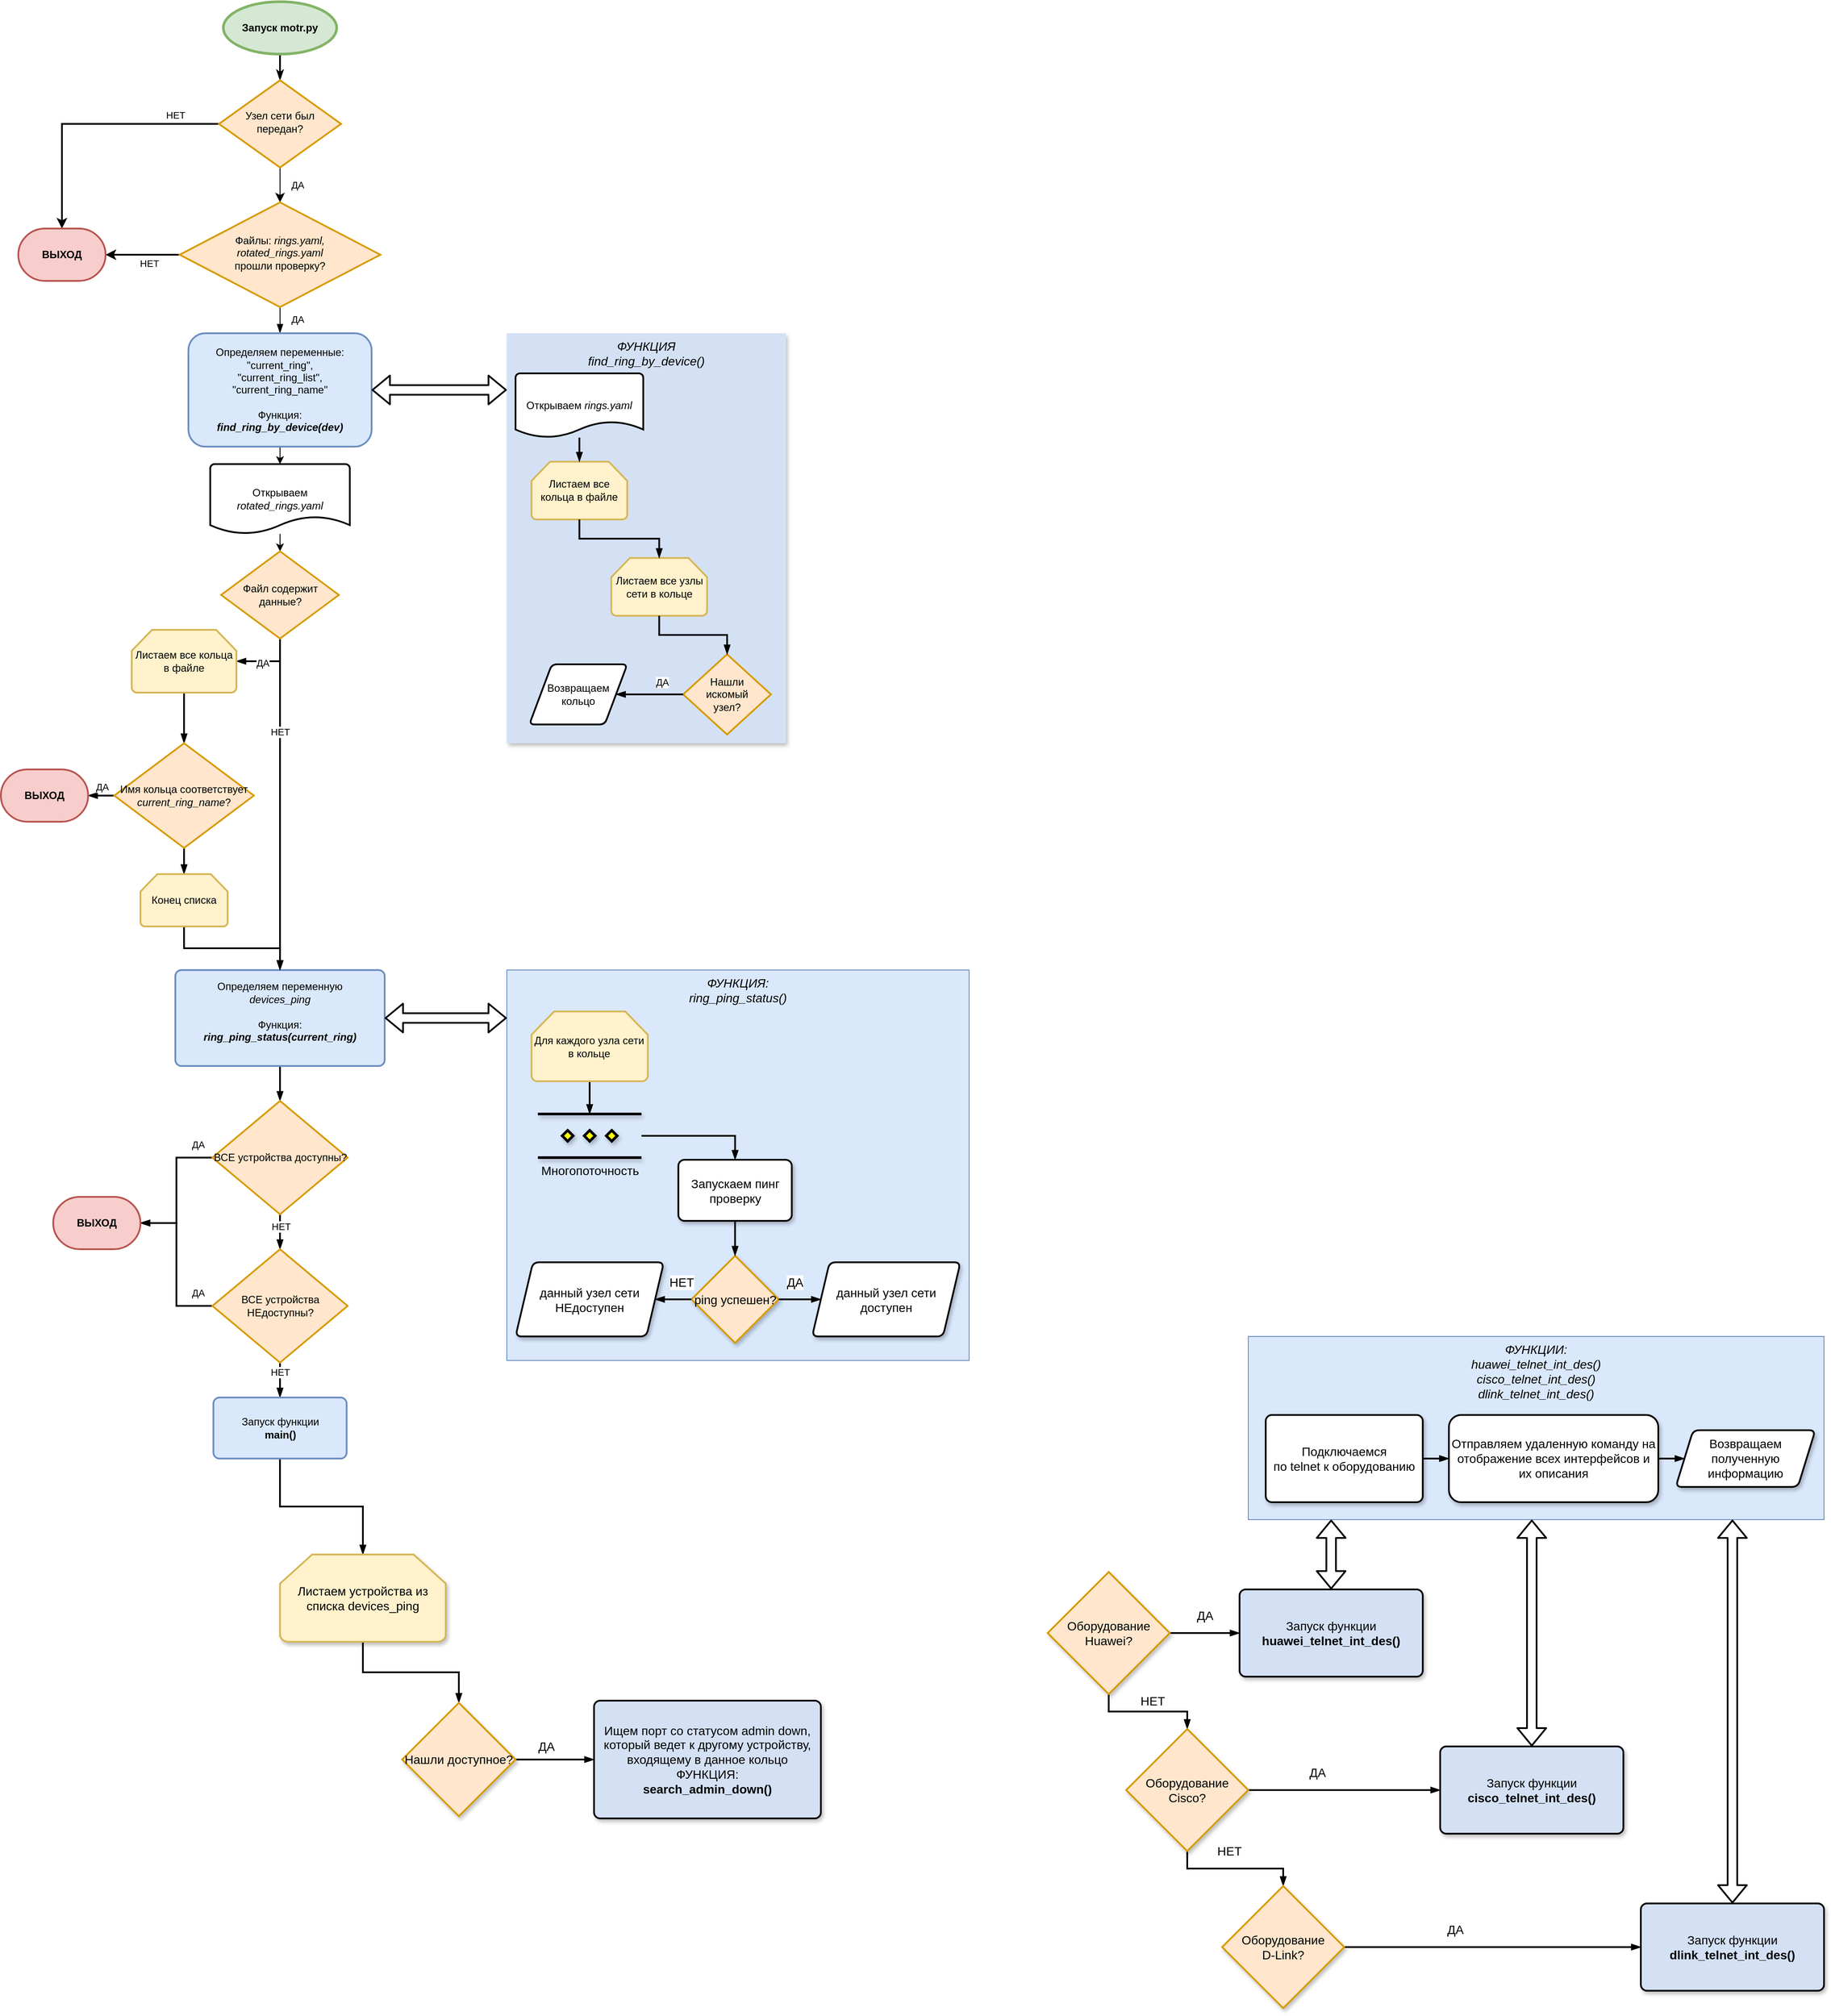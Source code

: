 <mxfile version="13.6.5" type="github">
  <diagram id="C5RBs43oDa-KdzZeNtuy" name="Page-1">
    <mxGraphModel dx="1884" dy="1252" grid="1" gridSize="10" guides="1" tooltips="1" connect="1" arrows="1" fold="1" page="1" pageScale="1" pageWidth="3300" pageHeight="4681" math="0" shadow="0">
      <root>
        <mxCell id="WIyWlLk6GJQsqaUBKTNV-0" />
        <mxCell id="WIyWlLk6GJQsqaUBKTNV-1" parent="WIyWlLk6GJQsqaUBKTNV-0" />
        <mxCell id="WIyWlLk6GJQsqaUBKTNV-2" value="" style="rounded=0;html=1;jettySize=auto;orthogonalLoop=1;fontSize=11;endArrow=classicThin;endFill=1;strokeWidth=2;shadow=0;labelBackgroundColor=none;edgeStyle=orthogonalEdgeStyle;exitX=0.5;exitY=1;exitDx=0;exitDy=0;exitPerimeter=0;" parent="WIyWlLk6GJQsqaUBKTNV-1" source="qdzVhZ0BJHm87TB0EGFF-5" target="WIyWlLk6GJQsqaUBKTNV-6" edge="1">
          <mxGeometry relative="1" as="geometry">
            <mxPoint x="370" y="80" as="sourcePoint" />
          </mxGeometry>
        </mxCell>
        <mxCell id="WIyWlLk6GJQsqaUBKTNV-4" value="&lt;div&gt;ДА&lt;/div&gt;" style="rounded=0;html=1;jettySize=auto;orthogonalLoop=1;fontSize=11;endArrow=classic;endFill=1;endSize=8;strokeWidth=1;shadow=0;labelBackgroundColor=none;edgeStyle=orthogonalEdgeStyle;" parent="WIyWlLk6GJQsqaUBKTNV-1" source="WIyWlLk6GJQsqaUBKTNV-6" target="WIyWlLk6GJQsqaUBKTNV-10" edge="1">
          <mxGeometry y="20" relative="1" as="geometry">
            <mxPoint as="offset" />
          </mxGeometry>
        </mxCell>
        <mxCell id="qdzVhZ0BJHm87TB0EGFF-9" style="edgeStyle=orthogonalEdgeStyle;rounded=0;orthogonalLoop=1;jettySize=auto;html=1;entryX=0.5;entryY=0;entryDx=0;entryDy=0;entryPerimeter=0;strokeWidth=2;" edge="1" parent="WIyWlLk6GJQsqaUBKTNV-1" source="WIyWlLk6GJQsqaUBKTNV-6" target="qdzVhZ0BJHm87TB0EGFF-6">
          <mxGeometry relative="1" as="geometry" />
        </mxCell>
        <mxCell id="qdzVhZ0BJHm87TB0EGFF-10" value="НЕТ" style="edgeLabel;html=1;align=center;verticalAlign=middle;resizable=0;points=[];" vertex="1" connectable="0" parent="qdzVhZ0BJHm87TB0EGFF-9">
          <mxGeometry x="-0.043" y="4" relative="1" as="geometry">
            <mxPoint x="93" y="-14" as="offset" />
          </mxGeometry>
        </mxCell>
        <mxCell id="WIyWlLk6GJQsqaUBKTNV-6" value="Узел сети был передан?" style="rhombus;whiteSpace=wrap;html=1;shadow=0;fontFamily=Helvetica;fontSize=12;align=center;strokeWidth=2;spacing=6;spacingTop=-4;fillColor=#ffe6cc;strokeColor=#d79b00;" parent="WIyWlLk6GJQsqaUBKTNV-1" vertex="1">
          <mxGeometry x="300" y="110" width="140" height="100" as="geometry" />
        </mxCell>
        <mxCell id="WIyWlLk6GJQsqaUBKTNV-8" value="ДА" style="rounded=0;html=1;jettySize=auto;orthogonalLoop=1;fontSize=11;endArrow=blockThin;endFill=1;endSize=8;strokeWidth=1;shadow=0;labelBackgroundColor=none;edgeStyle=orthogonalEdgeStyle;" parent="WIyWlLk6GJQsqaUBKTNV-1" source="WIyWlLk6GJQsqaUBKTNV-10" target="WIyWlLk6GJQsqaUBKTNV-11" edge="1">
          <mxGeometry x="0.333" y="20" relative="1" as="geometry">
            <mxPoint as="offset" />
          </mxGeometry>
        </mxCell>
        <mxCell id="qdzVhZ0BJHm87TB0EGFF-11" style="edgeStyle=orthogonalEdgeStyle;rounded=0;orthogonalLoop=1;jettySize=auto;html=1;entryX=1;entryY=0.5;entryDx=0;entryDy=0;entryPerimeter=0;strokeWidth=2;" edge="1" parent="WIyWlLk6GJQsqaUBKTNV-1" source="WIyWlLk6GJQsqaUBKTNV-10" target="qdzVhZ0BJHm87TB0EGFF-6">
          <mxGeometry relative="1" as="geometry" />
        </mxCell>
        <mxCell id="qdzVhZ0BJHm87TB0EGFF-12" value="НЕТ" style="edgeLabel;html=1;align=center;verticalAlign=middle;resizable=0;points=[];" vertex="1" connectable="0" parent="qdzVhZ0BJHm87TB0EGFF-11">
          <mxGeometry x="-0.015" y="-1" relative="1" as="geometry">
            <mxPoint x="7" y="11" as="offset" />
          </mxGeometry>
        </mxCell>
        <mxCell id="WIyWlLk6GJQsqaUBKTNV-10" value="&lt;div&gt;Файлы: &lt;i&gt;rings.yaml,&lt;/i&gt;&lt;/div&gt;&lt;div&gt;&lt;i&gt;rotated_rings.yaml&lt;/i&gt;&lt;/div&gt;&lt;div&gt;прошли проверку?&lt;br&gt;&lt;/div&gt;" style="rhombus;whiteSpace=wrap;html=1;shadow=0;fontFamily=Helvetica;fontSize=12;align=center;strokeWidth=2;spacing=6;spacingTop=-4;fillColor=#ffe6cc;strokeColor=#d79b00;" parent="WIyWlLk6GJQsqaUBKTNV-1" vertex="1">
          <mxGeometry x="255" y="250" width="230" height="120" as="geometry" />
        </mxCell>
        <mxCell id="qdzVhZ0BJHm87TB0EGFF-20" value="" style="edgeStyle=orthogonalEdgeStyle;rounded=0;orthogonalLoop=1;jettySize=auto;html=1;" edge="1" parent="WIyWlLk6GJQsqaUBKTNV-1" source="WIyWlLk6GJQsqaUBKTNV-11" target="qdzVhZ0BJHm87TB0EGFF-19">
          <mxGeometry relative="1" as="geometry" />
        </mxCell>
        <mxCell id="WIyWlLk6GJQsqaUBKTNV-11" value="&lt;div&gt;Определяем переменные:&lt;/div&gt;&lt;div&gt; &quot;current_ring&quot;, &lt;br&gt;&lt;/div&gt;&lt;div&gt;&quot;current_ring_list&quot;,&lt;/div&gt;&lt;div&gt; &quot;current_ring_name&quot;&lt;/div&gt;&lt;div&gt;&lt;br&gt;&lt;/div&gt;&lt;div&gt;Функция:&lt;/div&gt;&lt;div&gt;&lt;b&gt;&lt;i&gt;find_ring_by_device(dev)&lt;/i&gt;&lt;/b&gt;&lt;br&gt;&lt;/div&gt;" style="rounded=1;whiteSpace=wrap;html=1;fontSize=12;glass=0;strokeWidth=2;shadow=0;fillColor=#dae8fc;strokeColor=#6c8ebf;" parent="WIyWlLk6GJQsqaUBKTNV-1" vertex="1">
          <mxGeometry x="265" y="400" width="210" height="130" as="geometry" />
        </mxCell>
        <mxCell id="qdzVhZ0BJHm87TB0EGFF-5" value="&lt;b&gt;Запуск motr.py&lt;/b&gt;" style="strokeWidth=3;html=1;shape=mxgraph.flowchart.start_1;whiteSpace=wrap;fillColor=#d5e8d4;strokeColor=#82b366;" vertex="1" parent="WIyWlLk6GJQsqaUBKTNV-1">
          <mxGeometry x="305" y="20" width="130" height="60" as="geometry" />
        </mxCell>
        <mxCell id="qdzVhZ0BJHm87TB0EGFF-6" value="&lt;b&gt;ВЫХОД&lt;/b&gt;" style="strokeWidth=2;html=1;shape=mxgraph.flowchart.terminator;whiteSpace=wrap;fillColor=#f8cecc;strokeColor=#b85450;" vertex="1" parent="WIyWlLk6GJQsqaUBKTNV-1">
          <mxGeometry x="70" y="280" width="100" height="60" as="geometry" />
        </mxCell>
        <mxCell id="qdzVhZ0BJHm87TB0EGFF-23" value="" style="edgeStyle=orthogonalEdgeStyle;rounded=0;orthogonalLoop=1;jettySize=auto;html=1;" edge="1" parent="WIyWlLk6GJQsqaUBKTNV-1" source="qdzVhZ0BJHm87TB0EGFF-19" target="qdzVhZ0BJHm87TB0EGFF-22">
          <mxGeometry relative="1" as="geometry" />
        </mxCell>
        <mxCell id="qdzVhZ0BJHm87TB0EGFF-19" value="Открываем &lt;i&gt;rotated_rings.yaml&lt;/i&gt;" style="strokeWidth=2;html=1;shape=mxgraph.flowchart.document2;whiteSpace=wrap;size=0.25;" vertex="1" parent="WIyWlLk6GJQsqaUBKTNV-1">
          <mxGeometry x="290" y="550" width="160" height="80" as="geometry" />
        </mxCell>
        <mxCell id="qdzVhZ0BJHm87TB0EGFF-28" value="" style="edgeStyle=orthogonalEdgeStyle;rounded=0;orthogonalLoop=1;jettySize=auto;html=1;endArrow=blockThin;endFill=1;strokeWidth=2;" edge="1" parent="WIyWlLk6GJQsqaUBKTNV-1" source="qdzVhZ0BJHm87TB0EGFF-22" target="qdzVhZ0BJHm87TB0EGFF-27">
          <mxGeometry relative="1" as="geometry">
            <Array as="points">
              <mxPoint x="370" y="760" />
              <mxPoint x="370" y="760" />
            </Array>
          </mxGeometry>
        </mxCell>
        <mxCell id="qdzVhZ0BJHm87TB0EGFF-29" value="ДА" style="edgeLabel;html=1;align=center;verticalAlign=middle;resizable=0;points=[];" vertex="1" connectable="0" parent="qdzVhZ0BJHm87TB0EGFF-28">
          <mxGeometry x="-0.422" y="-3" relative="1" as="geometry">
            <mxPoint x="-17" y="5.29" as="offset" />
          </mxGeometry>
        </mxCell>
        <mxCell id="qdzVhZ0BJHm87TB0EGFF-53" style="edgeStyle=orthogonalEdgeStyle;rounded=0;orthogonalLoop=1;jettySize=auto;html=1;endArrow=blockThin;endFill=1;strokeWidth=2;entryX=0.5;entryY=0;entryDx=0;entryDy=0;" edge="1" parent="WIyWlLk6GJQsqaUBKTNV-1" source="qdzVhZ0BJHm87TB0EGFF-22" target="qdzVhZ0BJHm87TB0EGFF-37">
          <mxGeometry relative="1" as="geometry">
            <mxPoint x="270" y="1140" as="targetPoint" />
          </mxGeometry>
        </mxCell>
        <mxCell id="qdzVhZ0BJHm87TB0EGFF-55" value="НЕТ" style="edgeLabel;html=1;align=center;verticalAlign=middle;resizable=0;points=[];" vertex="1" connectable="0" parent="qdzVhZ0BJHm87TB0EGFF-53">
          <mxGeometry x="-0.44" relative="1" as="geometry">
            <mxPoint as="offset" />
          </mxGeometry>
        </mxCell>
        <mxCell id="qdzVhZ0BJHm87TB0EGFF-22" value="Файл содержит данные?" style="rhombus;whiteSpace=wrap;html=1;strokeWidth=2;fillColor=#ffe6cc;strokeColor=#d79b00;" vertex="1" parent="WIyWlLk6GJQsqaUBKTNV-1">
          <mxGeometry x="302.5" y="650" width="135" height="100" as="geometry" />
        </mxCell>
        <mxCell id="qdzVhZ0BJHm87TB0EGFF-31" value="" style="edgeStyle=orthogonalEdgeStyle;rounded=0;orthogonalLoop=1;jettySize=auto;html=1;endArrow=blockThin;endFill=1;strokeWidth=2;" edge="1" parent="WIyWlLk6GJQsqaUBKTNV-1" source="qdzVhZ0BJHm87TB0EGFF-27" target="qdzVhZ0BJHm87TB0EGFF-30">
          <mxGeometry relative="1" as="geometry" />
        </mxCell>
        <mxCell id="qdzVhZ0BJHm87TB0EGFF-27" value="Листаем все кольца в файле" style="strokeWidth=2;html=1;shape=mxgraph.flowchart.loop_limit;whiteSpace=wrap;fillColor=#fff2cc;strokeColor=#d6b656;" vertex="1" parent="WIyWlLk6GJQsqaUBKTNV-1">
          <mxGeometry x="200" y="740" width="120" height="72" as="geometry" />
        </mxCell>
        <mxCell id="qdzVhZ0BJHm87TB0EGFF-45" value="" style="edgeStyle=orthogonalEdgeStyle;rounded=0;orthogonalLoop=1;jettySize=auto;html=1;endArrow=blockThin;endFill=1;strokeWidth=2;" edge="1" parent="WIyWlLk6GJQsqaUBKTNV-1" source="qdzVhZ0BJHm87TB0EGFF-30" target="qdzVhZ0BJHm87TB0EGFF-44">
          <mxGeometry relative="1" as="geometry" />
        </mxCell>
        <mxCell id="qdzVhZ0BJHm87TB0EGFF-51" value="" style="edgeStyle=orthogonalEdgeStyle;rounded=0;orthogonalLoop=1;jettySize=auto;html=1;endArrow=blockThin;endFill=1;strokeWidth=2;" edge="1" parent="WIyWlLk6GJQsqaUBKTNV-1" source="qdzVhZ0BJHm87TB0EGFF-30" target="qdzVhZ0BJHm87TB0EGFF-47">
          <mxGeometry relative="1" as="geometry" />
        </mxCell>
        <mxCell id="qdzVhZ0BJHm87TB0EGFF-52" value="ДА" style="edgeLabel;html=1;align=center;verticalAlign=middle;resizable=0;points=[];" vertex="1" connectable="0" parent="qdzVhZ0BJHm87TB0EGFF-51">
          <mxGeometry x="-0.218" y="2" relative="1" as="geometry">
            <mxPoint x="5.29" y="-12" as="offset" />
          </mxGeometry>
        </mxCell>
        <mxCell id="qdzVhZ0BJHm87TB0EGFF-30" value="&lt;div align=&quot;center&quot;&gt;Имя кольца соответствует&lt;/div&gt;&lt;div align=&quot;center&quot;&gt;&lt;i&gt;current_ring_name&lt;/i&gt;?&lt;br&gt;&lt;/div&gt;" style="rhombus;whiteSpace=wrap;html=1;strokeWidth=2;fillColor=#ffe6cc;strokeColor=#d79b00;align=center;" vertex="1" parent="WIyWlLk6GJQsqaUBKTNV-1">
          <mxGeometry x="180" y="870" width="160" height="120" as="geometry" />
        </mxCell>
        <mxCell id="qdzVhZ0BJHm87TB0EGFF-58" value="" style="edgeStyle=orthogonalEdgeStyle;rounded=0;orthogonalLoop=1;jettySize=auto;html=1;endArrow=blockThin;endFill=1;strokeWidth=2;" edge="1" parent="WIyWlLk6GJQsqaUBKTNV-1" source="qdzVhZ0BJHm87TB0EGFF-37" target="qdzVhZ0BJHm87TB0EGFF-57">
          <mxGeometry relative="1" as="geometry" />
        </mxCell>
        <mxCell id="qdzVhZ0BJHm87TB0EGFF-37" value="&lt;div&gt;Определяем переменную&lt;/div&gt;&lt;div&gt;&lt;i&gt;devices_ping&lt;/i&gt;&lt;/div&gt;&lt;div&gt;&lt;i&gt;&lt;/i&gt;&lt;br&gt;&lt;/div&gt;&lt;div&gt;Функция:&lt;/div&gt;&lt;div&gt;&lt;b&gt;&lt;i&gt;ring_ping_status(current_ring)&lt;/i&gt;&lt;/b&gt;&lt;/div&gt;&lt;div&gt;&lt;i&gt;&lt;/i&gt;&lt;br&gt;&lt;/div&gt;" style="rounded=1;whiteSpace=wrap;html=1;absoluteArcSize=1;arcSize=14;strokeWidth=2;fillColor=#dae8fc;strokeColor=#6c8ebf;" vertex="1" parent="WIyWlLk6GJQsqaUBKTNV-1">
          <mxGeometry x="250" y="1130" width="240" height="110" as="geometry" />
        </mxCell>
        <mxCell id="qdzVhZ0BJHm87TB0EGFF-46" value="" style="edgeStyle=orthogonalEdgeStyle;rounded=0;orthogonalLoop=1;jettySize=auto;html=1;endArrow=blockThin;endFill=1;strokeWidth=2;" edge="1" parent="WIyWlLk6GJQsqaUBKTNV-1" source="qdzVhZ0BJHm87TB0EGFF-44" target="qdzVhZ0BJHm87TB0EGFF-37">
          <mxGeometry relative="1" as="geometry" />
        </mxCell>
        <mxCell id="qdzVhZ0BJHm87TB0EGFF-44" value="Конец списка" style="strokeWidth=2;html=1;shape=mxgraph.flowchart.loop_limit;whiteSpace=wrap;fillColor=#fff2cc;strokeColor=#d6b656;" vertex="1" parent="WIyWlLk6GJQsqaUBKTNV-1">
          <mxGeometry x="210" y="1020" width="100" height="60" as="geometry" />
        </mxCell>
        <mxCell id="qdzVhZ0BJHm87TB0EGFF-47" value="&lt;b&gt;ВЫХОД&lt;/b&gt;" style="strokeWidth=2;html=1;shape=mxgraph.flowchart.terminator;whiteSpace=wrap;fillColor=#f8cecc;strokeColor=#b85450;" vertex="1" parent="WIyWlLk6GJQsqaUBKTNV-1">
          <mxGeometry x="50" y="900" width="100" height="60" as="geometry" />
        </mxCell>
        <mxCell id="qdzVhZ0BJHm87TB0EGFF-61" value="" style="edgeStyle=orthogonalEdgeStyle;rounded=0;orthogonalLoop=1;jettySize=auto;html=1;endArrow=blockThin;endFill=1;strokeWidth=2;" edge="1" parent="WIyWlLk6GJQsqaUBKTNV-1" source="qdzVhZ0BJHm87TB0EGFF-57" target="qdzVhZ0BJHm87TB0EGFF-60">
          <mxGeometry relative="1" as="geometry" />
        </mxCell>
        <mxCell id="qdzVhZ0BJHm87TB0EGFF-62" value="НЕТ" style="edgeLabel;html=1;align=center;verticalAlign=middle;resizable=0;points=[];" vertex="1" connectable="0" parent="qdzVhZ0BJHm87TB0EGFF-61">
          <mxGeometry x="-0.299" y="1" relative="1" as="geometry">
            <mxPoint as="offset" />
          </mxGeometry>
        </mxCell>
        <mxCell id="qdzVhZ0BJHm87TB0EGFF-64" style="edgeStyle=orthogonalEdgeStyle;rounded=0;orthogonalLoop=1;jettySize=auto;html=1;endArrow=blockThin;endFill=1;strokeWidth=2;" edge="1" parent="WIyWlLk6GJQsqaUBKTNV-1" source="qdzVhZ0BJHm87TB0EGFF-57" target="qdzVhZ0BJHm87TB0EGFF-63">
          <mxGeometry relative="1" as="geometry" />
        </mxCell>
        <mxCell id="qdzVhZ0BJHm87TB0EGFF-66" value="ДА" style="edgeLabel;html=1;align=center;verticalAlign=middle;resizable=0;points=[];" vertex="1" connectable="0" parent="qdzVhZ0BJHm87TB0EGFF-64">
          <mxGeometry x="-0.633" relative="1" as="geometry">
            <mxPoint x="12.5" y="-15" as="offset" />
          </mxGeometry>
        </mxCell>
        <mxCell id="qdzVhZ0BJHm87TB0EGFF-57" value="ВСЕ устройства доступны?" style="strokeWidth=2;html=1;shape=mxgraph.flowchart.decision;whiteSpace=wrap;fillColor=#ffe6cc;strokeColor=#d79b00;" vertex="1" parent="WIyWlLk6GJQsqaUBKTNV-1">
          <mxGeometry x="292.5" y="1280" width="155" height="130" as="geometry" />
        </mxCell>
        <mxCell id="qdzVhZ0BJHm87TB0EGFF-65" style="edgeStyle=orthogonalEdgeStyle;rounded=0;orthogonalLoop=1;jettySize=auto;html=1;endArrow=blockThin;endFill=1;strokeWidth=2;" edge="1" parent="WIyWlLk6GJQsqaUBKTNV-1" source="qdzVhZ0BJHm87TB0EGFF-60" target="qdzVhZ0BJHm87TB0EGFF-63">
          <mxGeometry relative="1" as="geometry" />
        </mxCell>
        <mxCell id="qdzVhZ0BJHm87TB0EGFF-67" value="ДА" style="edgeLabel;html=1;align=center;verticalAlign=middle;resizable=0;points=[];" vertex="1" connectable="0" parent="qdzVhZ0BJHm87TB0EGFF-65">
          <mxGeometry x="-0.657" relative="1" as="geometry">
            <mxPoint x="14.17" y="-15" as="offset" />
          </mxGeometry>
        </mxCell>
        <mxCell id="qdzVhZ0BJHm87TB0EGFF-69" value="" style="edgeStyle=orthogonalEdgeStyle;rounded=0;orthogonalLoop=1;jettySize=auto;html=1;endArrow=blockThin;endFill=1;strokeWidth=2;" edge="1" parent="WIyWlLk6GJQsqaUBKTNV-1" source="qdzVhZ0BJHm87TB0EGFF-60" target="qdzVhZ0BJHm87TB0EGFF-68">
          <mxGeometry relative="1" as="geometry">
            <Array as="points">
              <mxPoint x="370" y="1590" />
              <mxPoint x="370" y="1590" />
            </Array>
          </mxGeometry>
        </mxCell>
        <mxCell id="qdzVhZ0BJHm87TB0EGFF-70" value="НЕТ" style="edgeLabel;html=1;align=center;verticalAlign=middle;resizable=0;points=[];" vertex="1" connectable="0" parent="qdzVhZ0BJHm87TB0EGFF-69">
          <mxGeometry x="-0.333" y="6" relative="1" as="geometry">
            <mxPoint x="-6" y="-3.14" as="offset" />
          </mxGeometry>
        </mxCell>
        <mxCell id="qdzVhZ0BJHm87TB0EGFF-60" value="ВСЕ устройства НЕдоступны?" style="strokeWidth=2;html=1;shape=mxgraph.flowchart.decision;whiteSpace=wrap;fillColor=#ffe6cc;strokeColor=#d79b00;" vertex="1" parent="WIyWlLk6GJQsqaUBKTNV-1">
          <mxGeometry x="292.5" y="1450" width="155" height="130" as="geometry" />
        </mxCell>
        <mxCell id="qdzVhZ0BJHm87TB0EGFF-63" value="&lt;b&gt;ВЫХОД&lt;/b&gt;" style="strokeWidth=2;html=1;shape=mxgraph.flowchart.terminator;whiteSpace=wrap;fillColor=#f8cecc;strokeColor=#b85450;" vertex="1" parent="WIyWlLk6GJQsqaUBKTNV-1">
          <mxGeometry x="110" y="1390" width="100" height="60" as="geometry" />
        </mxCell>
        <mxCell id="qdzVhZ0BJHm87TB0EGFF-146" style="edgeStyle=orthogonalEdgeStyle;rounded=0;orthogonalLoop=1;jettySize=auto;html=1;endArrow=blockThin;endFill=1;strokeWidth=2;fontSize=14;fontColor=#000000;" edge="1" parent="WIyWlLk6GJQsqaUBKTNV-1" source="qdzVhZ0BJHm87TB0EGFF-68" target="qdzVhZ0BJHm87TB0EGFF-136">
          <mxGeometry relative="1" as="geometry" />
        </mxCell>
        <mxCell id="qdzVhZ0BJHm87TB0EGFF-68" value="&lt;div&gt;Запуск функции &lt;b&gt;&lt;br&gt;&lt;/b&gt;&lt;/div&gt;&lt;div&gt;&lt;b&gt;main()&lt;/b&gt;&lt;br&gt;&lt;/div&gt;" style="rounded=1;whiteSpace=wrap;html=1;absoluteArcSize=1;arcSize=14;strokeWidth=2;fillColor=#dae8fc;strokeColor=#6c8ebf;" vertex="1" parent="WIyWlLk6GJQsqaUBKTNV-1">
          <mxGeometry x="293.64" y="1620" width="152.73" height="70" as="geometry" />
        </mxCell>
        <mxCell id="qdzVhZ0BJHm87TB0EGFF-89" value="" style="group" vertex="1" connectable="0" parent="WIyWlLk6GJQsqaUBKTNV-1">
          <mxGeometry x="630" y="400" width="320" height="470" as="geometry" />
        </mxCell>
        <mxCell id="qdzVhZ0BJHm87TB0EGFF-84" value="ФУНКЦИЯ&#xa;find_ring_by_device()" style="group;fillColor=#D4E1F5;shadow=1;fontStyle=2;fontSize=14;container=0;" vertex="1" connectable="0" parent="qdzVhZ0BJHm87TB0EGFF-89">
          <mxGeometry width="320" height="470" as="geometry" />
        </mxCell>
        <mxCell id="qdzVhZ0BJHm87TB0EGFF-71" value="Открываем &lt;i&gt;rings.yaml&lt;/i&gt;" style="strokeWidth=2;html=1;shape=mxgraph.flowchart.document2;whiteSpace=wrap;size=0.25;" vertex="1" parent="qdzVhZ0BJHm87TB0EGFF-89">
          <mxGeometry x="10" y="46" width="146.401" height="73.6" as="geometry" />
        </mxCell>
        <mxCell id="qdzVhZ0BJHm87TB0EGFF-72" value="Листаем все кольца в файле" style="strokeWidth=2;html=1;shape=mxgraph.flowchart.loop_limit;whiteSpace=wrap;fillColor=#fff2cc;strokeColor=#d6b656;" vertex="1" parent="qdzVhZ0BJHm87TB0EGFF-89">
          <mxGeometry x="28.3" y="147.2" width="109.8" height="66.24" as="geometry" />
        </mxCell>
        <mxCell id="qdzVhZ0BJHm87TB0EGFF-74" value="" style="edgeStyle=orthogonalEdgeStyle;rounded=0;orthogonalLoop=1;jettySize=auto;html=1;endArrow=blockThin;endFill=1;strokeWidth=2;" edge="1" parent="qdzVhZ0BJHm87TB0EGFF-89" source="qdzVhZ0BJHm87TB0EGFF-71" target="qdzVhZ0BJHm87TB0EGFF-72">
          <mxGeometry relative="1" as="geometry" />
        </mxCell>
        <mxCell id="qdzVhZ0BJHm87TB0EGFF-73" value="Листаем все узлы сети в кольце" style="strokeWidth=2;html=1;shape=mxgraph.flowchart.loop_limit;whiteSpace=wrap;fillColor=#fff2cc;strokeColor=#d6b656;" vertex="1" parent="qdzVhZ0BJHm87TB0EGFF-89">
          <mxGeometry x="119.8" y="257.6" width="109.8" height="66.24" as="geometry" />
        </mxCell>
        <mxCell id="qdzVhZ0BJHm87TB0EGFF-75" style="edgeStyle=orthogonalEdgeStyle;rounded=0;orthogonalLoop=1;jettySize=auto;html=1;endArrow=blockThin;endFill=1;strokeWidth=2;" edge="1" parent="qdzVhZ0BJHm87TB0EGFF-89" source="qdzVhZ0BJHm87TB0EGFF-72" target="qdzVhZ0BJHm87TB0EGFF-73">
          <mxGeometry relative="1" as="geometry" />
        </mxCell>
        <mxCell id="qdzVhZ0BJHm87TB0EGFF-77" value="&lt;div&gt;Нашли &lt;br&gt;&lt;/div&gt;&lt;div&gt;искомый &lt;br&gt;&lt;/div&gt;&lt;div&gt;узел?&lt;/div&gt;" style="rhombus;whiteSpace=wrap;html=1;strokeColor=#d79b00;strokeWidth=2;fillColor=#ffe6cc;" vertex="1" parent="qdzVhZ0BJHm87TB0EGFF-89">
          <mxGeometry x="202.151" y="368" width="100.65" height="92" as="geometry" />
        </mxCell>
        <mxCell id="qdzVhZ0BJHm87TB0EGFF-78" value="" style="edgeStyle=orthogonalEdgeStyle;rounded=0;orthogonalLoop=1;jettySize=auto;html=1;endArrow=blockThin;endFill=1;strokeWidth=2;" edge="1" parent="qdzVhZ0BJHm87TB0EGFF-89" source="qdzVhZ0BJHm87TB0EGFF-73" target="qdzVhZ0BJHm87TB0EGFF-77">
          <mxGeometry relative="1" as="geometry" />
        </mxCell>
        <mxCell id="qdzVhZ0BJHm87TB0EGFF-81" value="&lt;div&gt;Возвращаем&lt;/div&gt;&lt;div&gt;кольцо&lt;br&gt; &lt;/div&gt;" style="shape=parallelogram;html=1;strokeWidth=2;perimeter=parallelogramPerimeter;whiteSpace=wrap;rounded=1;arcSize=12;size=0.23;" vertex="1" parent="qdzVhZ0BJHm87TB0EGFF-89">
          <mxGeometry x="25.802" y="379.5" width="112.298" height="69" as="geometry" />
        </mxCell>
        <mxCell id="qdzVhZ0BJHm87TB0EGFF-82" value="" style="edgeStyle=orthogonalEdgeStyle;rounded=0;orthogonalLoop=1;jettySize=auto;html=1;endArrow=blockThin;endFill=1;strokeWidth=2;" edge="1" parent="qdzVhZ0BJHm87TB0EGFF-89" source="qdzVhZ0BJHm87TB0EGFF-77" target="qdzVhZ0BJHm87TB0EGFF-81">
          <mxGeometry relative="1" as="geometry" />
        </mxCell>
        <mxCell id="qdzVhZ0BJHm87TB0EGFF-83" value="ДА" style="edgeLabel;html=1;align=center;verticalAlign=middle;resizable=0;points=[];" vertex="1" connectable="0" parent="qdzVhZ0BJHm87TB0EGFF-82">
          <mxGeometry x="-0.382" y="-2" relative="1" as="geometry">
            <mxPoint y="-12" as="offset" />
          </mxGeometry>
        </mxCell>
        <mxCell id="qdzVhZ0BJHm87TB0EGFF-135" value="" style="group" vertex="1" connectable="0" parent="WIyWlLk6GJQsqaUBKTNV-1">
          <mxGeometry x="630" y="1130" width="530" height="447.5" as="geometry" />
        </mxCell>
        <mxCell id="qdzVhZ0BJHm87TB0EGFF-125" value="ФУНКЦИЯ:&#xa;ring_ping_status()&#xa;" style="group;fillColor=#dae8fc;strokeColor=#6c8ebf;container=0;fontStyle=2;fontSize=14;" vertex="1" connectable="0" parent="qdzVhZ0BJHm87TB0EGFF-135">
          <mxGeometry width="530" height="447.5" as="geometry" />
        </mxCell>
        <mxCell id="qdzVhZ0BJHm87TB0EGFF-91" value="Многопоточность" style="verticalLabelPosition=bottom;verticalAlign=top;html=1;shape=mxgraph.flowchart.parallel_mode;pointerEvents=1;shadow=1;strokeWidth=3;fillColor=#D4E1F5;fontSize=14;" vertex="1" parent="qdzVhZ0BJHm87TB0EGFF-135">
          <mxGeometry x="35.63" y="165" width="118.75" height="50" as="geometry" />
        </mxCell>
        <mxCell id="qdzVhZ0BJHm87TB0EGFF-94" value="" style="edgeStyle=orthogonalEdgeStyle;rounded=0;orthogonalLoop=1;jettySize=auto;html=1;endArrow=blockThin;endFill=1;strokeWidth=2;fontSize=14;" edge="1" parent="qdzVhZ0BJHm87TB0EGFF-135" source="qdzVhZ0BJHm87TB0EGFF-92" target="qdzVhZ0BJHm87TB0EGFF-91">
          <mxGeometry relative="1" as="geometry" />
        </mxCell>
        <mxCell id="qdzVhZ0BJHm87TB0EGFF-92" value="Для каждого узла сети в кольце" style="strokeWidth=2;html=1;shape=mxgraph.flowchart.loop_limit;whiteSpace=wrap;fillColor=#fff2cc;strokeColor=#d6b656;" vertex="1" parent="qdzVhZ0BJHm87TB0EGFF-135">
          <mxGeometry x="28.33" y="47.5" width="133.33" height="80" as="geometry" />
        </mxCell>
        <mxCell id="qdzVhZ0BJHm87TB0EGFF-96" value="Запускаем пинг проверку" style="rounded=1;whiteSpace=wrap;html=1;absoluteArcSize=1;arcSize=14;strokeWidth=2;shadow=1;fontSize=14;" vertex="1" parent="qdzVhZ0BJHm87TB0EGFF-135">
          <mxGeometry x="196.67" y="217.5" width="130" height="70" as="geometry" />
        </mxCell>
        <mxCell id="qdzVhZ0BJHm87TB0EGFF-99" value="" style="edgeStyle=orthogonalEdgeStyle;rounded=0;orthogonalLoop=1;jettySize=auto;html=1;endArrow=blockThin;endFill=1;strokeWidth=2;fontSize=14;" edge="1" parent="qdzVhZ0BJHm87TB0EGFF-135" source="qdzVhZ0BJHm87TB0EGFF-91" target="qdzVhZ0BJHm87TB0EGFF-96">
          <mxGeometry relative="1" as="geometry" />
        </mxCell>
        <mxCell id="qdzVhZ0BJHm87TB0EGFF-102" value="ping успешен?" style="rhombus;whiteSpace=wrap;html=1;rounded=1;shadow=1;fontSize=14;strokeWidth=2;arcSize=0;fillColor=#ffe6cc;strokeColor=#d79b00;" vertex="1" parent="qdzVhZ0BJHm87TB0EGFF-135">
          <mxGeometry x="211.67" y="327.5" width="100" height="100" as="geometry" />
        </mxCell>
        <mxCell id="qdzVhZ0BJHm87TB0EGFF-103" value="" style="edgeStyle=orthogonalEdgeStyle;rounded=0;orthogonalLoop=1;jettySize=auto;html=1;endArrow=blockThin;endFill=1;strokeWidth=2;fontSize=14;" edge="1" parent="qdzVhZ0BJHm87TB0EGFF-135" source="qdzVhZ0BJHm87TB0EGFF-96" target="qdzVhZ0BJHm87TB0EGFF-102">
          <mxGeometry relative="1" as="geometry" />
        </mxCell>
        <mxCell id="qdzVhZ0BJHm87TB0EGFF-104" value="данный узел сети доступен" style="shape=parallelogram;perimeter=parallelogramPerimeter;whiteSpace=wrap;html=1;fixedSize=1;rounded=1;shadow=1;fontSize=14;strokeWidth=2;arcSize=14;" vertex="1" parent="qdzVhZ0BJHm87TB0EGFF-135">
          <mxGeometry x="350" y="335" width="170" height="85" as="geometry" />
        </mxCell>
        <mxCell id="qdzVhZ0BJHm87TB0EGFF-105" value="" style="edgeStyle=orthogonalEdgeStyle;rounded=0;orthogonalLoop=1;jettySize=auto;html=1;endArrow=blockThin;endFill=1;strokeWidth=2;fontSize=14;" edge="1" parent="qdzVhZ0BJHm87TB0EGFF-135" source="qdzVhZ0BJHm87TB0EGFF-102" target="qdzVhZ0BJHm87TB0EGFF-104">
          <mxGeometry relative="1" as="geometry" />
        </mxCell>
        <mxCell id="qdzVhZ0BJHm87TB0EGFF-109" value="ДА" style="edgeLabel;html=1;align=center;verticalAlign=middle;resizable=0;points=[];fontSize=14;" vertex="1" connectable="0" parent="qdzVhZ0BJHm87TB0EGFF-105">
          <mxGeometry x="-0.16" y="-4" relative="1" as="geometry">
            <mxPoint x="0.06" y="-24" as="offset" />
          </mxGeometry>
        </mxCell>
        <mxCell id="qdzVhZ0BJHm87TB0EGFF-106" value="данный узел сети НЕдоступен" style="shape=parallelogram;perimeter=parallelogramPerimeter;whiteSpace=wrap;html=1;fixedSize=1;rounded=1;shadow=1;fontSize=14;strokeWidth=2;arcSize=14;" vertex="1" parent="qdzVhZ0BJHm87TB0EGFF-135">
          <mxGeometry x="10" y="335" width="170" height="85" as="geometry" />
        </mxCell>
        <mxCell id="qdzVhZ0BJHm87TB0EGFF-107" value="" style="edgeStyle=orthogonalEdgeStyle;rounded=0;orthogonalLoop=1;jettySize=auto;html=1;endArrow=blockThin;endFill=1;strokeWidth=2;fontSize=14;" edge="1" parent="qdzVhZ0BJHm87TB0EGFF-135" source="qdzVhZ0BJHm87TB0EGFF-102" target="qdzVhZ0BJHm87TB0EGFF-106">
          <mxGeometry relative="1" as="geometry" />
        </mxCell>
        <mxCell id="qdzVhZ0BJHm87TB0EGFF-108" value="НЕТ" style="edgeLabel;html=1;align=center;verticalAlign=middle;resizable=0;points=[];fontSize=14;" vertex="1" connectable="0" parent="qdzVhZ0BJHm87TB0EGFF-107">
          <mxGeometry x="-0.851" relative="1" as="geometry">
            <mxPoint x="-7.34" y="-20" as="offset" />
          </mxGeometry>
        </mxCell>
        <mxCell id="qdzVhZ0BJHm87TB0EGFF-138" value="" style="edgeStyle=orthogonalEdgeStyle;rounded=0;orthogonalLoop=1;jettySize=auto;html=1;endArrow=blockThin;endFill=1;strokeWidth=2;fontSize=14;fontColor=#000000;" edge="1" parent="WIyWlLk6GJQsqaUBKTNV-1" source="qdzVhZ0BJHm87TB0EGFF-136" target="qdzVhZ0BJHm87TB0EGFF-137">
          <mxGeometry relative="1" as="geometry" />
        </mxCell>
        <mxCell id="qdzVhZ0BJHm87TB0EGFF-136" value="Листаем устройства из списка devices_ping" style="strokeWidth=2;html=1;shape=mxgraph.flowchart.loop_limit;whiteSpace=wrap;shadow=1;fillColor=#fff2cc;fontSize=14;strokeColor=#d6b656;" vertex="1" parent="WIyWlLk6GJQsqaUBKTNV-1">
          <mxGeometry x="370" y="1800" width="190" height="100" as="geometry" />
        </mxCell>
        <mxCell id="qdzVhZ0BJHm87TB0EGFF-140" value="" style="edgeStyle=orthogonalEdgeStyle;rounded=0;orthogonalLoop=1;jettySize=auto;html=1;endArrow=blockThin;endFill=1;strokeWidth=2;fontSize=14;fontColor=#000000;" edge="1" parent="WIyWlLk6GJQsqaUBKTNV-1" source="qdzVhZ0BJHm87TB0EGFF-137" target="qdzVhZ0BJHm87TB0EGFF-139">
          <mxGeometry relative="1" as="geometry">
            <Array as="points">
              <mxPoint x="670" y="2035" />
              <mxPoint x="670" y="2035" />
            </Array>
          </mxGeometry>
        </mxCell>
        <mxCell id="qdzVhZ0BJHm87TB0EGFF-143" value="ДА" style="edgeLabel;html=1;align=center;verticalAlign=middle;resizable=0;points=[];fontSize=14;fontColor=#000000;" vertex="1" connectable="0" parent="qdzVhZ0BJHm87TB0EGFF-140">
          <mxGeometry x="-0.236" relative="1" as="geometry">
            <mxPoint y="-15.03" as="offset" />
          </mxGeometry>
        </mxCell>
        <mxCell id="qdzVhZ0BJHm87TB0EGFF-137" value="Нашли доступное?" style="strokeWidth=2;html=1;shape=mxgraph.flowchart.decision;whiteSpace=wrap;shadow=1;fillColor=#ffe6cc;fontSize=14;strokeColor=#d79b00;" vertex="1" parent="WIyWlLk6GJQsqaUBKTNV-1">
          <mxGeometry x="510" y="1970" width="130" height="130" as="geometry" />
        </mxCell>
        <mxCell id="qdzVhZ0BJHm87TB0EGFF-139" value="&lt;div&gt;Ищем порт со статусом admin down, который ведет к другому устройству, входящему в данное кольцо&lt;/div&gt;&lt;div&gt;ФУНКЦИЯ:&lt;/div&gt;&lt;div&gt;&lt;b&gt;search_admin_down()&lt;/b&gt;&lt;br&gt;&lt;/div&gt;" style="rounded=1;whiteSpace=wrap;html=1;absoluteArcSize=1;arcSize=14;strokeWidth=2;shadow=1;fillColor=#D4E1F5;fontSize=14;fontColor=#000000;" vertex="1" parent="WIyWlLk6GJQsqaUBKTNV-1">
          <mxGeometry x="730" y="1967.5" width="260" height="135" as="geometry" />
        </mxCell>
        <mxCell id="qdzVhZ0BJHm87TB0EGFF-150" value="" style="edgeStyle=orthogonalEdgeStyle;rounded=0;orthogonalLoop=1;jettySize=auto;html=1;endArrow=blockThin;endFill=1;strokeWidth=2;fontSize=14;fontColor=#000000;" edge="1" parent="WIyWlLk6GJQsqaUBKTNV-1" source="qdzVhZ0BJHm87TB0EGFF-147" target="qdzVhZ0BJHm87TB0EGFF-148">
          <mxGeometry relative="1" as="geometry" />
        </mxCell>
        <mxCell id="qdzVhZ0BJHm87TB0EGFF-153" value="НЕТ" style="edgeLabel;html=1;align=center;verticalAlign=middle;resizable=0;points=[];fontSize=14;fontColor=#000000;" vertex="1" connectable="0" parent="qdzVhZ0BJHm87TB0EGFF-150">
          <mxGeometry x="-0.642" y="17" relative="1" as="geometry">
            <mxPoint x="46.47" y="4.5" as="offset" />
          </mxGeometry>
        </mxCell>
        <mxCell id="qdzVhZ0BJHm87TB0EGFF-156" value="" style="edgeStyle=orthogonalEdgeStyle;rounded=0;orthogonalLoop=1;jettySize=auto;html=1;endArrow=blockThin;endFill=1;strokeWidth=2;fontSize=14;fontColor=#000000;" edge="1" parent="WIyWlLk6GJQsqaUBKTNV-1" source="qdzVhZ0BJHm87TB0EGFF-147" target="qdzVhZ0BJHm87TB0EGFF-155">
          <mxGeometry relative="1" as="geometry" />
        </mxCell>
        <mxCell id="qdzVhZ0BJHm87TB0EGFF-169" value="ДА" style="edgeLabel;html=1;align=center;verticalAlign=middle;resizable=0;points=[];fontSize=14;fontColor=#000000;" vertex="1" connectable="0" parent="qdzVhZ0BJHm87TB0EGFF-156">
          <mxGeometry x="-0.25" relative="1" as="geometry">
            <mxPoint x="9.71" y="-20" as="offset" />
          </mxGeometry>
        </mxCell>
        <mxCell id="qdzVhZ0BJHm87TB0EGFF-147" value="&lt;div&gt;Оборудование &lt;br&gt;&lt;/div&gt;&lt;div&gt;Huawei?&lt;br&gt;&lt;/div&gt;" style="strokeWidth=2;html=1;shape=mxgraph.flowchart.decision;whiteSpace=wrap;shadow=1;fillColor=#ffe6cc;fontSize=14;strokeColor=#d79b00;" vertex="1" parent="WIyWlLk6GJQsqaUBKTNV-1">
          <mxGeometry x="1250" y="1820" width="140" height="140" as="geometry" />
        </mxCell>
        <mxCell id="qdzVhZ0BJHm87TB0EGFF-151" value="" style="edgeStyle=orthogonalEdgeStyle;rounded=0;orthogonalLoop=1;jettySize=auto;html=1;endArrow=blockThin;endFill=1;strokeWidth=2;fontSize=14;fontColor=#000000;" edge="1" parent="WIyWlLk6GJQsqaUBKTNV-1" source="qdzVhZ0BJHm87TB0EGFF-148" target="qdzVhZ0BJHm87TB0EGFF-149">
          <mxGeometry relative="1" as="geometry" />
        </mxCell>
        <mxCell id="qdzVhZ0BJHm87TB0EGFF-154" value="НЕТ" style="edgeLabel;html=1;align=center;verticalAlign=middle;resizable=0;points=[];fontSize=14;fontColor=#000000;" vertex="1" connectable="0" parent="qdzVhZ0BJHm87TB0EGFF-151">
          <mxGeometry x="0.222" relative="1" as="geometry">
            <mxPoint x="-24.24" y="-20.5" as="offset" />
          </mxGeometry>
        </mxCell>
        <mxCell id="qdzVhZ0BJHm87TB0EGFF-167" value="" style="edgeStyle=orthogonalEdgeStyle;rounded=0;orthogonalLoop=1;jettySize=auto;html=1;endArrow=blockThin;endFill=1;strokeWidth=2;fontSize=14;fontColor=#000000;" edge="1" parent="WIyWlLk6GJQsqaUBKTNV-1" source="qdzVhZ0BJHm87TB0EGFF-148" target="qdzVhZ0BJHm87TB0EGFF-165">
          <mxGeometry relative="1" as="geometry">
            <Array as="points">
              <mxPoint x="1500" y="2070" />
              <mxPoint x="1500" y="2070" />
            </Array>
          </mxGeometry>
        </mxCell>
        <mxCell id="qdzVhZ0BJHm87TB0EGFF-170" value="&lt;div&gt;ДА&lt;/div&gt;" style="edgeLabel;html=1;align=center;verticalAlign=middle;resizable=0;points=[];fontSize=14;fontColor=#000000;" vertex="1" connectable="0" parent="qdzVhZ0BJHm87TB0EGFF-167">
          <mxGeometry x="-0.286" y="-2" relative="1" as="geometry">
            <mxPoint y="-22" as="offset" />
          </mxGeometry>
        </mxCell>
        <mxCell id="qdzVhZ0BJHm87TB0EGFF-148" value="&lt;div&gt;Оборудование &lt;br&gt;&lt;/div&gt;&lt;div&gt;Cisco?&lt;br&gt;&lt;/div&gt;" style="strokeWidth=2;html=1;shape=mxgraph.flowchart.decision;whiteSpace=wrap;shadow=1;fillColor=#ffe6cc;fontSize=14;strokeColor=#d79b00;" vertex="1" parent="WIyWlLk6GJQsqaUBKTNV-1">
          <mxGeometry x="1340" y="2000" width="140" height="140" as="geometry" />
        </mxCell>
        <mxCell id="qdzVhZ0BJHm87TB0EGFF-168" value="" style="edgeStyle=orthogonalEdgeStyle;rounded=0;orthogonalLoop=1;jettySize=auto;html=1;endArrow=blockThin;endFill=1;strokeWidth=2;fontSize=14;fontColor=#000000;" edge="1" parent="WIyWlLk6GJQsqaUBKTNV-1" source="qdzVhZ0BJHm87TB0EGFF-149" target="qdzVhZ0BJHm87TB0EGFF-166">
          <mxGeometry relative="1" as="geometry" />
        </mxCell>
        <mxCell id="qdzVhZ0BJHm87TB0EGFF-171" value="ДА" style="edgeLabel;html=1;align=center;verticalAlign=middle;resizable=0;points=[];fontSize=14;fontColor=#000000;" vertex="1" connectable="0" parent="qdzVhZ0BJHm87TB0EGFF-168">
          <mxGeometry x="-0.282" relative="1" as="geometry">
            <mxPoint x="4.86" y="-20" as="offset" />
          </mxGeometry>
        </mxCell>
        <mxCell id="qdzVhZ0BJHm87TB0EGFF-149" value="&lt;div&gt;Оборудование &lt;br&gt;&lt;/div&gt;&lt;div&gt;D-Link?&lt;br&gt;&lt;/div&gt;" style="strokeWidth=2;html=1;shape=mxgraph.flowchart.decision;whiteSpace=wrap;shadow=1;fillColor=#ffe6cc;fontSize=14;strokeColor=#d79b00;" vertex="1" parent="WIyWlLk6GJQsqaUBKTNV-1">
          <mxGeometry x="1450" y="2180" width="140" height="140" as="geometry" />
        </mxCell>
        <mxCell id="qdzVhZ0BJHm87TB0EGFF-155" value="Запуск функции&lt;b&gt;&lt;br&gt;huawei_telnet_int_des()&lt;/b&gt;" style="rounded=1;whiteSpace=wrap;html=1;absoluteArcSize=1;arcSize=14;strokeWidth=2;shadow=1;fillColor=#D4E1F5;fontSize=14;fontColor=#000000;" vertex="1" parent="WIyWlLk6GJQsqaUBKTNV-1">
          <mxGeometry x="1470" y="1840" width="210" height="100" as="geometry" />
        </mxCell>
        <mxCell id="qdzVhZ0BJHm87TB0EGFF-165" value="Запуск функции&lt;b&gt;&lt;br&gt;cisco_telnet_int_des()&lt;/b&gt;" style="rounded=1;whiteSpace=wrap;html=1;absoluteArcSize=1;arcSize=14;strokeWidth=2;shadow=1;fillColor=#D4E1F5;fontSize=14;fontColor=#000000;" vertex="1" parent="WIyWlLk6GJQsqaUBKTNV-1">
          <mxGeometry x="1700" y="2020" width="210" height="100" as="geometry" />
        </mxCell>
        <mxCell id="qdzVhZ0BJHm87TB0EGFF-166" value="Запуск функции&lt;b&gt;&lt;br&gt;dlink_telnet_int_des()&lt;/b&gt;" style="rounded=1;whiteSpace=wrap;html=1;absoluteArcSize=1;arcSize=14;strokeWidth=2;shadow=1;fillColor=#D4E1F5;fontSize=14;fontColor=#000000;" vertex="1" parent="WIyWlLk6GJQsqaUBKTNV-1">
          <mxGeometry x="1930" y="2200" width="210" height="100" as="geometry" />
        </mxCell>
        <mxCell id="qdzVhZ0BJHm87TB0EGFF-173" value="" style="group" vertex="1" connectable="0" parent="WIyWlLk6GJQsqaUBKTNV-1">
          <mxGeometry x="1480" y="1550" width="660" height="210" as="geometry" />
        </mxCell>
        <mxCell id="qdzVhZ0BJHm87TB0EGFF-164" value="ФУНКЦИИ:&#xa;huawei_telnet_int_des()&#xa;cisco_telnet_int_des()&#xa;dlink_telnet_int_des()" style="group;fillColor=#dae8fc;strokeColor=#6c8ebf;container=0;fontSize=14;fontStyle=2" vertex="1" connectable="0" parent="qdzVhZ0BJHm87TB0EGFF-173">
          <mxGeometry width="660" height="210" as="geometry" />
        </mxCell>
        <mxCell id="qdzVhZ0BJHm87TB0EGFF-157" value="&lt;div&gt;Подключаемся&lt;/div&gt;&lt;div&gt;по telnet к оборудованию&lt;br&gt;&lt;/div&gt;" style="rounded=1;whiteSpace=wrap;html=1;absoluteArcSize=1;arcSize=14;strokeWidth=2;shadow=1;fontSize=14;" vertex="1" parent="qdzVhZ0BJHm87TB0EGFF-173">
          <mxGeometry x="20" y="90" width="180" height="100" as="geometry" />
        </mxCell>
        <mxCell id="qdzVhZ0BJHm87TB0EGFF-160" value="Отправляем удаленную команду на отображение всех интерфейсов и их описания" style="whiteSpace=wrap;html=1;rounded=1;shadow=1;fontSize=14;strokeWidth=2;arcSize=14;" vertex="1" parent="qdzVhZ0BJHm87TB0EGFF-173">
          <mxGeometry x="230" y="90" width="240" height="100" as="geometry" />
        </mxCell>
        <mxCell id="qdzVhZ0BJHm87TB0EGFF-161" value="" style="edgeStyle=orthogonalEdgeStyle;rounded=0;orthogonalLoop=1;jettySize=auto;html=1;endArrow=blockThin;endFill=1;strokeWidth=2;fontSize=14;fontColor=#000000;" edge="1" parent="qdzVhZ0BJHm87TB0EGFF-173" source="qdzVhZ0BJHm87TB0EGFF-157" target="qdzVhZ0BJHm87TB0EGFF-160">
          <mxGeometry relative="1" as="geometry" />
        </mxCell>
        <mxCell id="qdzVhZ0BJHm87TB0EGFF-162" value="&lt;div&gt;Возвращаем&lt;/div&gt;&lt;div&gt;полученную информацию&lt;br&gt;&lt;/div&gt;" style="shape=parallelogram;perimeter=parallelogramPerimeter;whiteSpace=wrap;html=1;fixedSize=1;rounded=1;shadow=1;fontSize=14;strokeWidth=2;arcSize=14;" vertex="1" parent="qdzVhZ0BJHm87TB0EGFF-173">
          <mxGeometry x="490" y="107.5" width="160" height="65" as="geometry" />
        </mxCell>
        <mxCell id="qdzVhZ0BJHm87TB0EGFF-163" value="" style="edgeStyle=orthogonalEdgeStyle;rounded=0;orthogonalLoop=1;jettySize=auto;html=1;endArrow=blockThin;endFill=1;strokeWidth=2;fontSize=14;fontColor=#000000;" edge="1" parent="qdzVhZ0BJHm87TB0EGFF-173" source="qdzVhZ0BJHm87TB0EGFF-160" target="qdzVhZ0BJHm87TB0EGFF-162">
          <mxGeometry relative="1" as="geometry" />
        </mxCell>
        <mxCell id="qdzVhZ0BJHm87TB0EGFF-175" value="" style="shape=flexArrow;endArrow=classic;startArrow=classic;html=1;strokeWidth=2;fontSize=14;fontColor=#000000;exitX=0.5;exitY=0;exitDx=0;exitDy=0;" edge="1" parent="WIyWlLk6GJQsqaUBKTNV-1" source="qdzVhZ0BJHm87TB0EGFF-155">
          <mxGeometry width="50" height="50" relative="1" as="geometry">
            <mxPoint x="1810" y="1980" as="sourcePoint" />
            <mxPoint x="1575" y="1760" as="targetPoint" />
          </mxGeometry>
        </mxCell>
        <mxCell id="qdzVhZ0BJHm87TB0EGFF-177" value="" style="shape=flexArrow;endArrow=classic;startArrow=classic;html=1;strokeWidth=2;fontSize=14;fontColor=#000000;exitX=0.5;exitY=0;exitDx=0;exitDy=0;" edge="1" parent="WIyWlLk6GJQsqaUBKTNV-1" source="qdzVhZ0BJHm87TB0EGFF-165">
          <mxGeometry width="50" height="50" relative="1" as="geometry">
            <mxPoint x="1810" y="1990" as="sourcePoint" />
            <mxPoint x="1805" y="1760" as="targetPoint" />
          </mxGeometry>
        </mxCell>
        <mxCell id="qdzVhZ0BJHm87TB0EGFF-178" value="" style="shape=flexArrow;endArrow=classic;startArrow=classic;html=1;strokeWidth=2;fontSize=14;fontColor=#000000;exitX=1;exitY=0.5;exitDx=0;exitDy=0;" edge="1" parent="WIyWlLk6GJQsqaUBKTNV-1" source="qdzVhZ0BJHm87TB0EGFF-37">
          <mxGeometry width="50" height="50" relative="1" as="geometry">
            <mxPoint x="930" y="1270" as="sourcePoint" />
            <mxPoint x="630" y="1185" as="targetPoint" />
          </mxGeometry>
        </mxCell>
        <mxCell id="qdzVhZ0BJHm87TB0EGFF-179" value="" style="shape=flexArrow;endArrow=classic;startArrow=classic;html=1;strokeWidth=2;fontSize=14;fontColor=#000000;exitX=1;exitY=0.5;exitDx=0;exitDy=0;" edge="1" parent="WIyWlLk6GJQsqaUBKTNV-1" source="WIyWlLk6GJQsqaUBKTNV-11">
          <mxGeometry width="50" height="50" relative="1" as="geometry">
            <mxPoint x="720" y="470" as="sourcePoint" />
            <mxPoint x="630" y="465" as="targetPoint" />
          </mxGeometry>
        </mxCell>
        <mxCell id="qdzVhZ0BJHm87TB0EGFF-180" value="" style="shape=flexArrow;endArrow=classic;startArrow=classic;html=1;strokeWidth=2;fontSize=14;fontColor=#000000;exitX=0.5;exitY=0;exitDx=0;exitDy=0;" edge="1" parent="WIyWlLk6GJQsqaUBKTNV-1" source="qdzVhZ0BJHm87TB0EGFF-166">
          <mxGeometry width="50" height="50" relative="1" as="geometry">
            <mxPoint x="2040" y="2140" as="sourcePoint" />
            <mxPoint x="2035" y="1760" as="targetPoint" />
          </mxGeometry>
        </mxCell>
      </root>
    </mxGraphModel>
  </diagram>
</mxfile>

